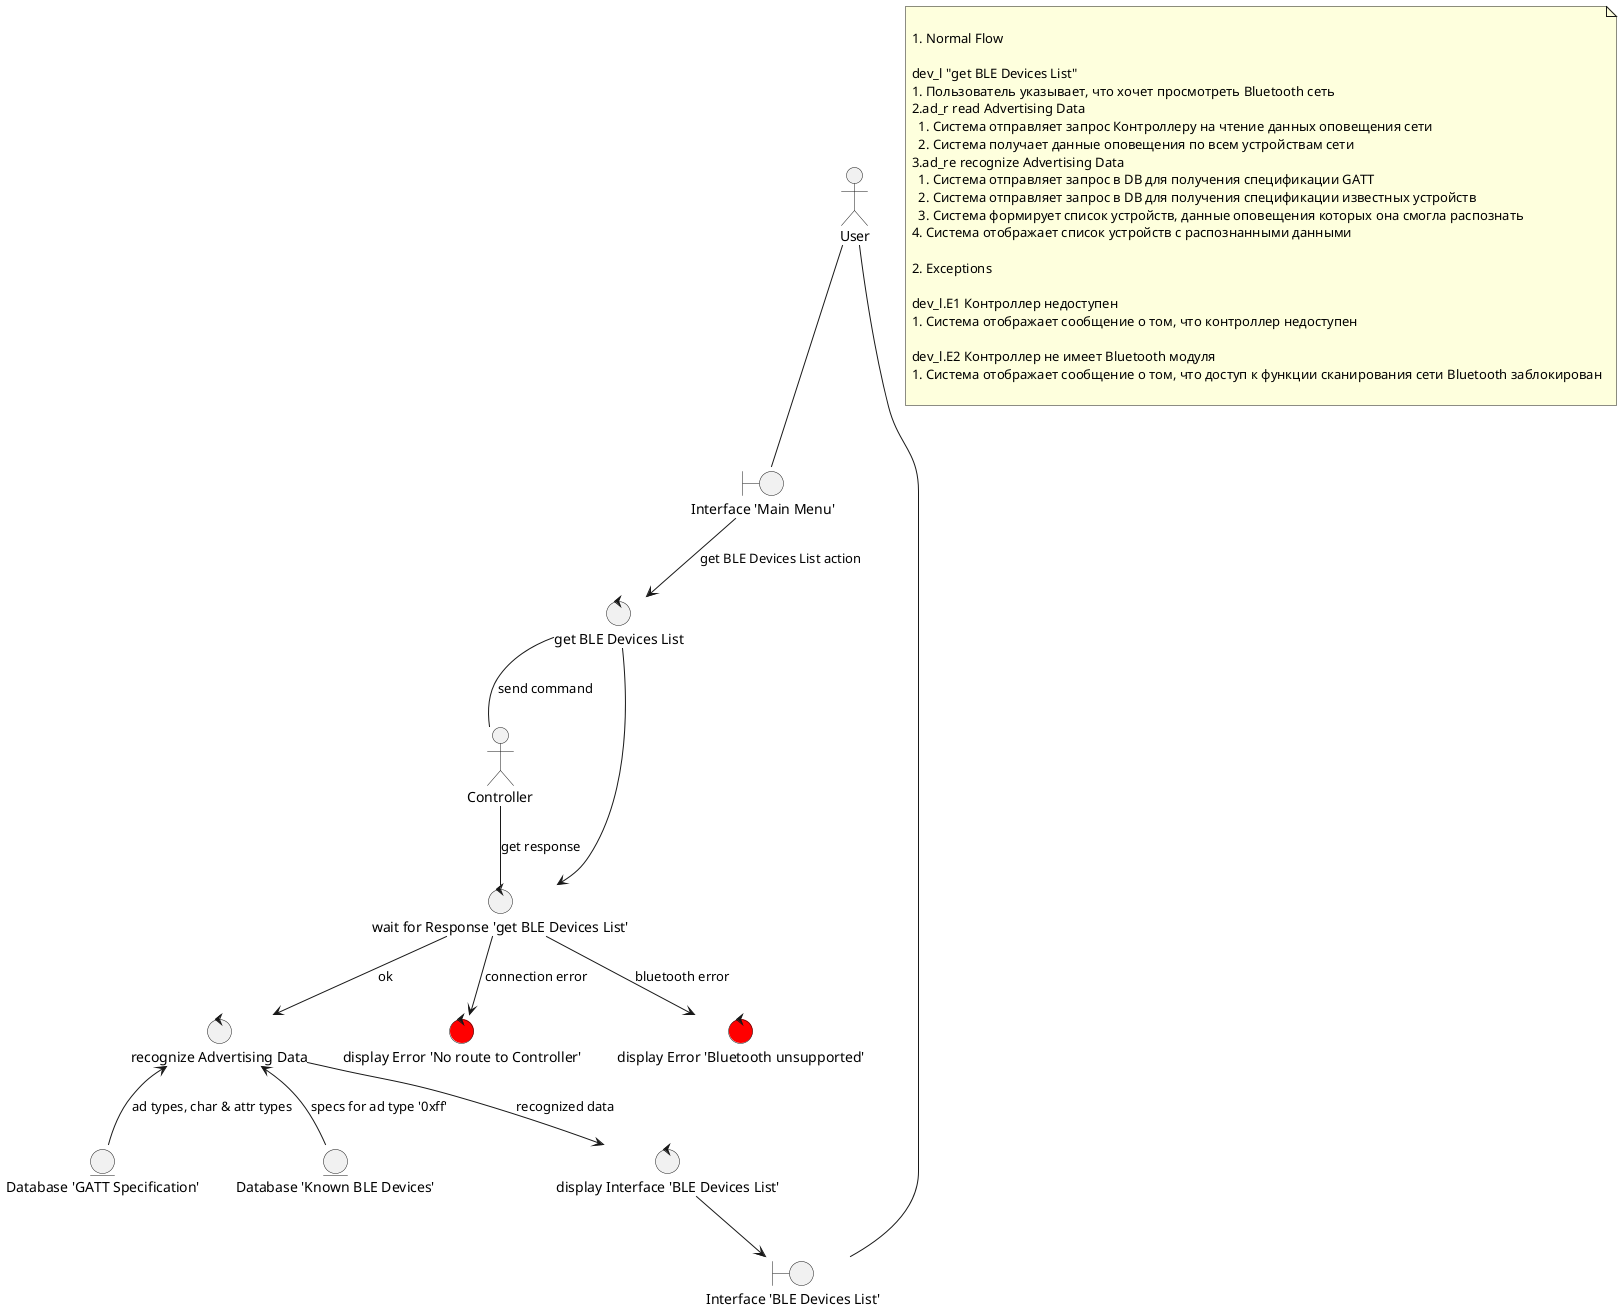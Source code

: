'project:
'file: rd-create-object.plantuml
'version: 1.0
'autor:
'date:
'dependencies: no

@startuml
!$Obj = "BLE Devices List"
!$Method = "get"

'actors'
!$Act = "User"
!$Contr = "Controller"

'entities'
!$DBGATT = "Database 'GATT Specification'"
!$DBDevices = "Database 'Known BLE Devices'"

'boundaries'
!$InterfaceMain = "Interface 'Main Menu'"
!$InterfaceObjMethod = "Interface '" + $Obj + "'"
'error handling'

'controls'
!$displayInterfaceObjMethod = "display " + $InterfaceObjMethod
!$methodObj = $Method + " " + $Obj
!$waitTimeout = "wait for Response '" + $Method + " " + $Obj + "'"
!$recognizeData = "recognize Advertising Data"
'error handling'
!$displayErrorNoRoute = "display Error 'No route to Controller'"
!$displayErrorNoBLE = "display Error 'Bluetooth unsupported'"

actor "$Act" as act
actor "$Contr" as contr

entity "$DBGATT" as db_gatt
entity "$DBDevices" as db_dev

boundary "$InterfaceMain" as interface_main
boundary "$InterfaceObjMethod" as interface_obj_method
'error handling'

''control "$displayInterfaceMain" as display_interface_main
control "$displayInterfaceObjMethod" as display_interface_obj_method
control "$methodObj" as method_obj
control "$waitTimeout" as wait_timeout
control "$recognizeData" as recognize_ad
'error handling'
control "$displayErrorNoRoute" as display_error_no_route #red
control "$displayErrorNoBLE" as display_error_no_ble #red

act -- interface_main
act -- interface_obj_method

interface_main --> method_obj : "$methodObj action"
method_obj -- contr : "send command"
method_obj --> wait_timeout
contr -- wait_timeout : "get response"
wait_timeout --> recognize_ad : "ok"
recognize_ad <-- db_gatt : "ad types, char & attr types"
recognize_ad <-- db_dev : "specs for ad type '0xff'"
recognize_ad --> display_interface_obj_method : "recognized data"
display_interface_obj_method --> interface_obj_method
'error handling'
wait_timeout --> display_error_no_route : "connection error"
wait_timeout --> display_error_no_ble : "bluetooth error"

note as scenario

# Normal Flow

dev_l "get BLE Devices List"
1. Пользователь указывает, что хочет просмотреть Bluetooth сеть
2.ad_r read Advertising Data
  1. Система отправляет запрос Контроллеру на чтение данных оповещения сети
  2. Система получает данные оповещения по всем устройствам сети
3.ad_re recognize Advertising Data
  1. Система отправляет запрос в DB для получения спецификации GATT
  2. Система отправляет запрос в DB для получения спецификации известных устройств
  3. Система формирует список устройств, данные оповещения которых она смогла распознать
4. Система отображает список устройств с распознанными данными

# Exceptions

dev_l.E1 Контроллер недоступен
1. Система отображает сообщение о том, что контроллер недоступен

dev_l.E2 Контроллер не имеет Bluetooth модуля
1. Система отображает сообщение о том, что доступ к функции сканирования сети Bluetooth заблокирован

end note

@enduml
